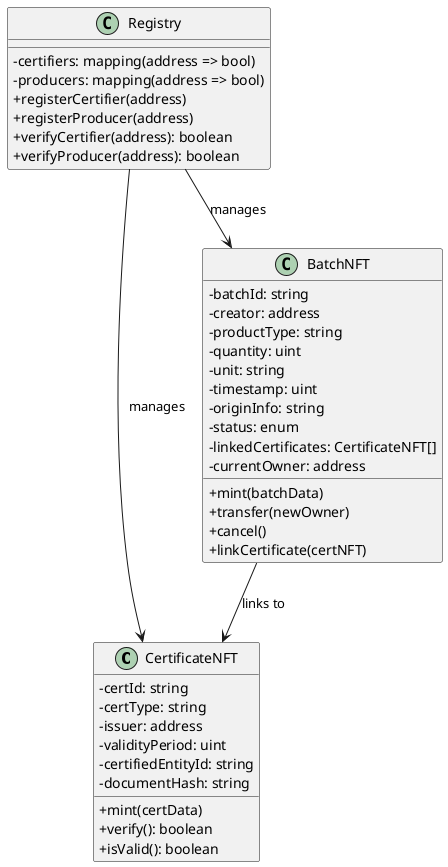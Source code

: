 @startuml
skinparam classAttributeIconSize 0

class CertificateNFT {
  - certId: string
  - certType: string
  - issuer: address
  - validityPeriod: uint
  - certifiedEntityId: string
  - documentHash: string
  + mint(certData)
  + verify(): boolean
  + isValid(): boolean
}

class BatchNFT {
  - batchId: string
  - creator: address
  - productType: string
  - quantity: uint
  - unit: string
  - timestamp: uint
  - originInfo: string
  - status: enum
  - linkedCertificates: CertificateNFT[]
  - currentOwner: address
  + mint(batchData)
  + transfer(newOwner)
  + cancel()
  + linkCertificate(certNFT)
}

class Registry {
  - certifiers: mapping(address => bool)
  - producers: mapping(address => bool)
  + registerCertifier(address)
  + registerProducer(address)
  + verifyCertifier(address): boolean
  + verifyProducer(address): boolean
}

Registry --> CertificateNFT: manages
Registry --> BatchNFT: manages
BatchNFT --> CertificateNFT: links to
@enduml
